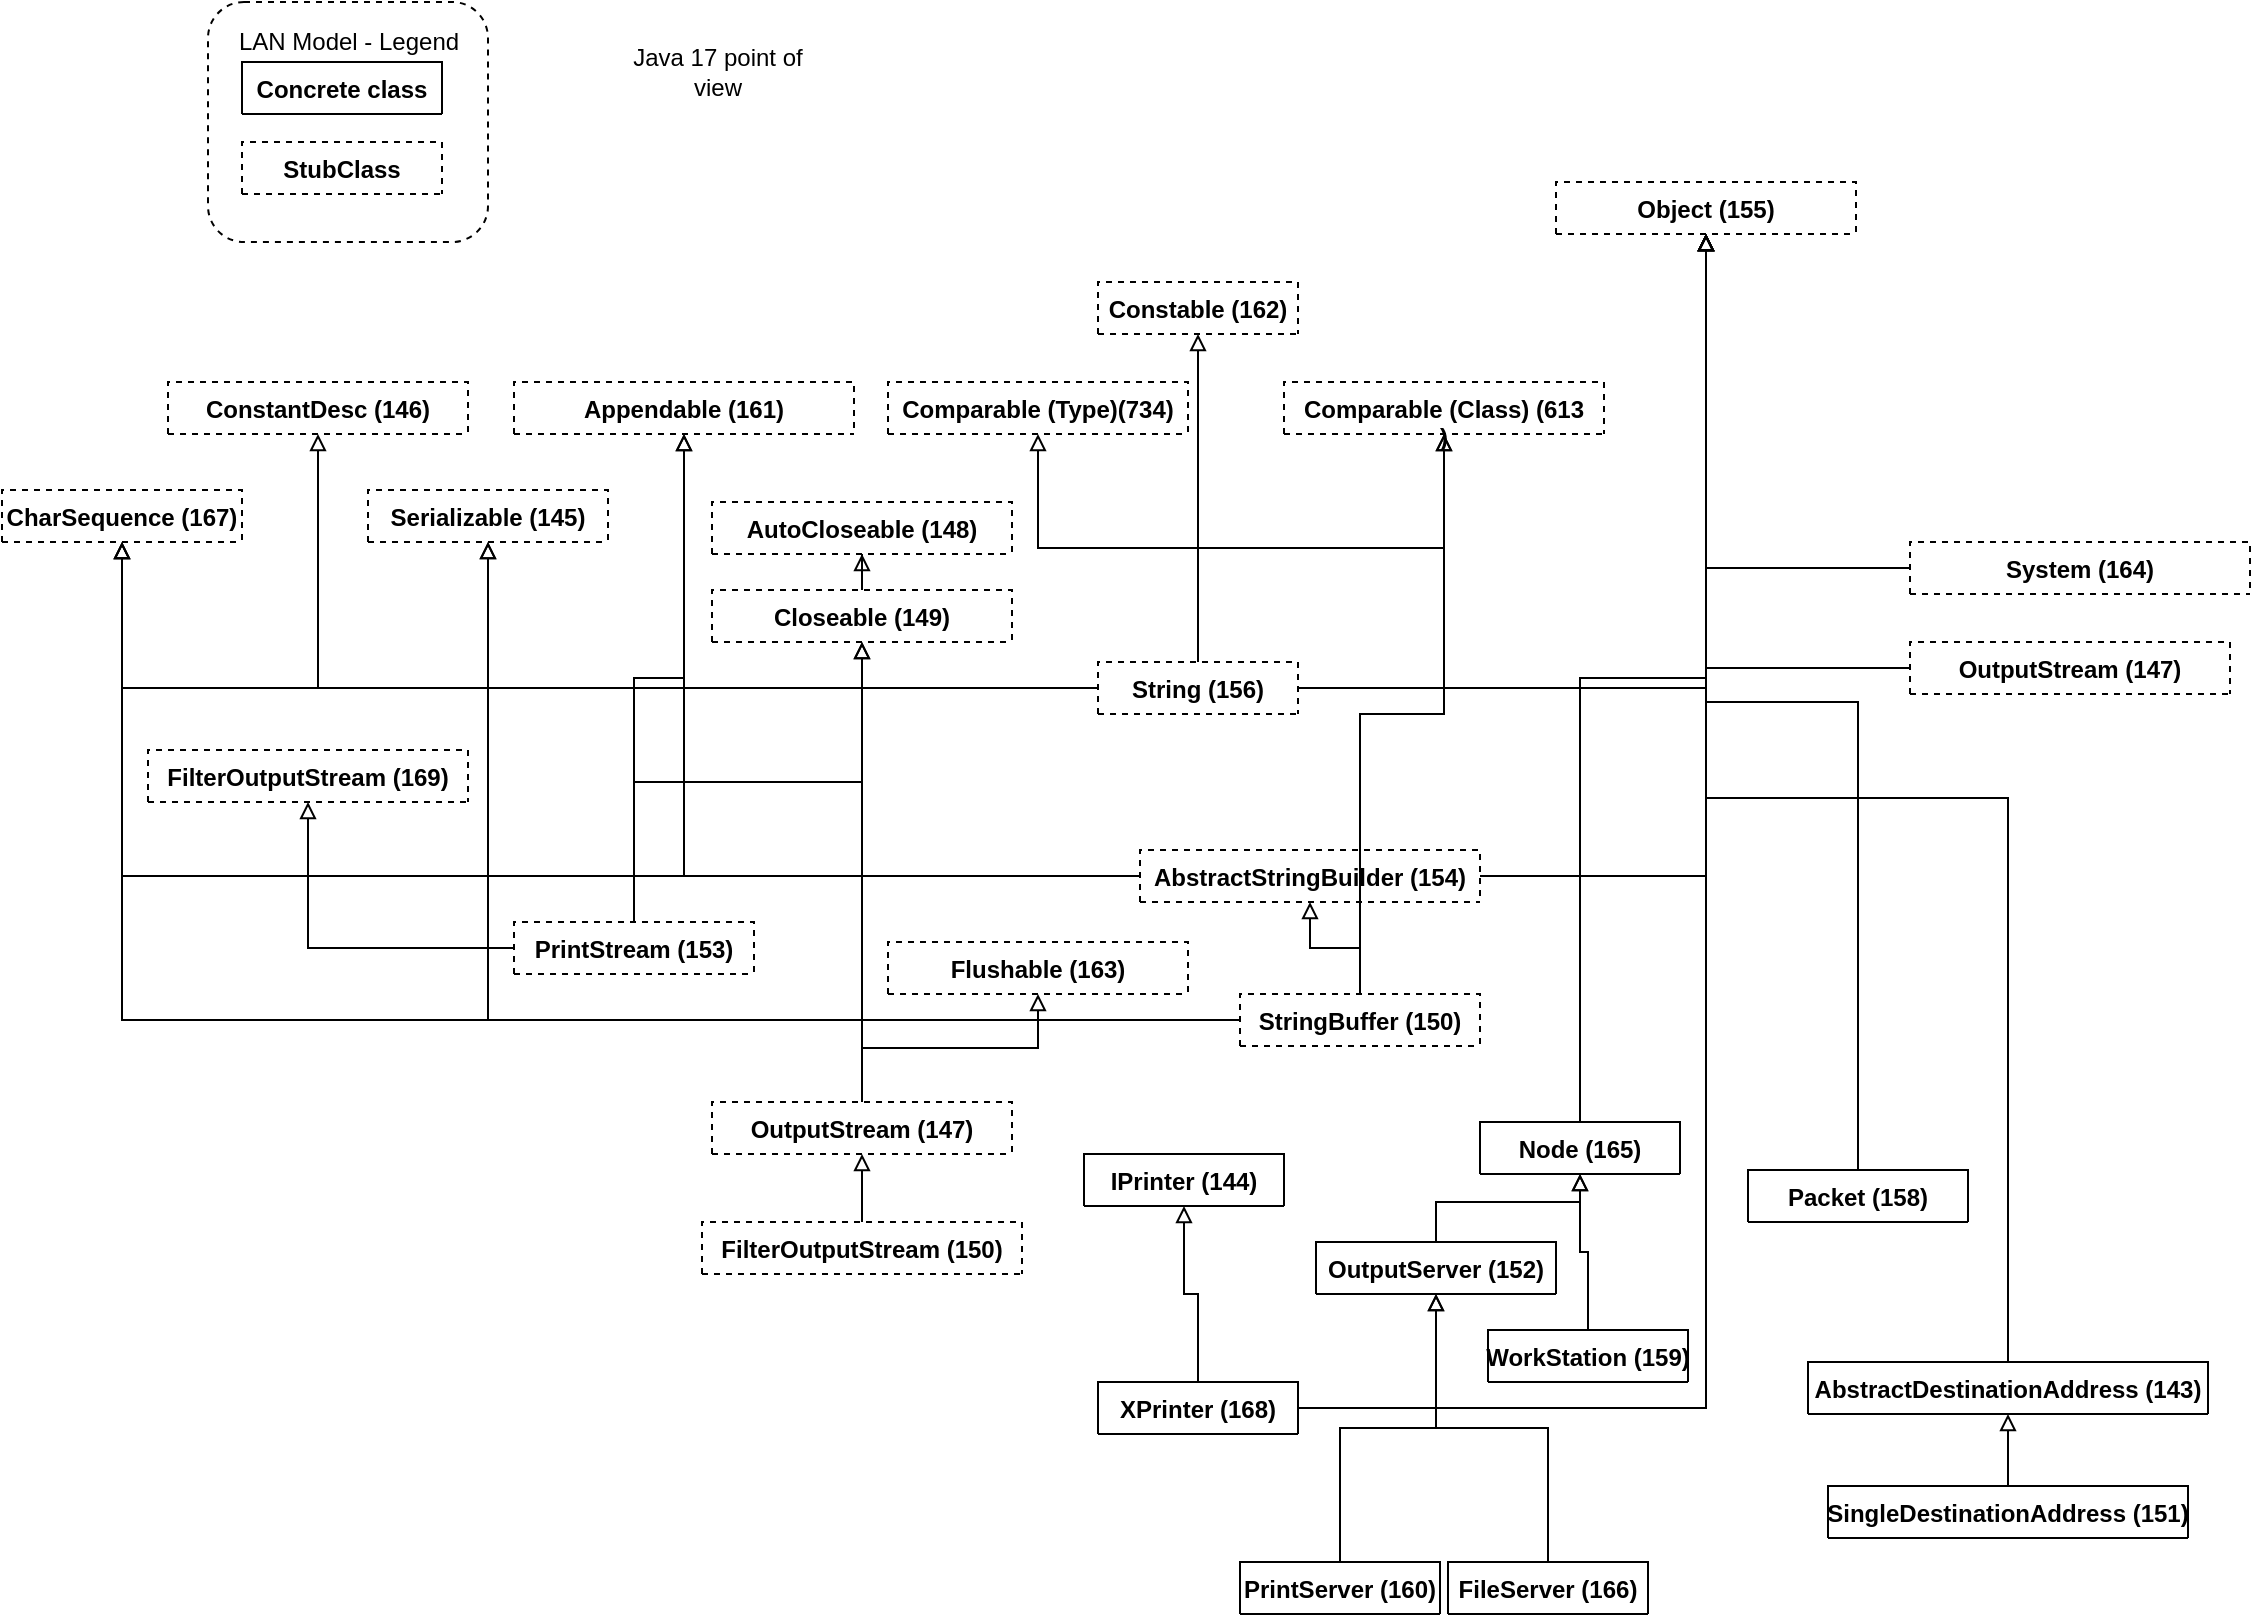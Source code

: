 <mxfile version="15.8.7" type="device"><diagram id="C5RBs43oDa-KdzZeNtuy" name="Page-1"><mxGraphModel dx="2249" dy="2044" grid="1" gridSize="10" guides="1" tooltips="1" connect="1" arrows="1" fold="1" page="1" pageScale="1" pageWidth="827" pageHeight="1169" math="0" shadow="0"><root><mxCell id="WIyWlLk6GJQsqaUBKTNV-0"/><mxCell id="WIyWlLk6GJQsqaUBKTNV-1" parent="WIyWlLk6GJQsqaUBKTNV-0"/><mxCell id="RNwu14ENe98QMMt5RVrL-163" value="" style="rounded=1;whiteSpace=wrap;html=1;dashed=1;gradientColor=none;" vertex="1" parent="WIyWlLk6GJQsqaUBKTNV-1"><mxGeometry x="-310" y="-230" width="140" height="120" as="geometry"/></mxCell><mxCell id="RNwu14ENe98QMMt5RVrL-4" style="edgeStyle=orthogonalEdgeStyle;rounded=0;orthogonalLoop=1;jettySize=auto;html=1;endArrow=block;endFill=0;entryX=0.5;entryY=1;entryDx=0;entryDy=0;" edge="1" parent="WIyWlLk6GJQsqaUBKTNV-1" source="RNwu14ENe98QMMt5RVrL-0" target="RNwu14ENe98QMMt5RVrL-5"><mxGeometry relative="1" as="geometry"><mxPoint x="420" y="440" as="targetPoint"/></mxGeometry></mxCell><mxCell id="RNwu14ENe98QMMt5RVrL-0" value="WorkStation (159)" style="swimlane;fontStyle=1;align=center;verticalAlign=top;childLayout=stackLayout;horizontal=1;startSize=26;horizontalStack=0;resizeParent=1;resizeParentMax=0;resizeLast=0;collapsible=1;marginBottom=0;" vertex="1" collapsed="1" parent="WIyWlLk6GJQsqaUBKTNV-1"><mxGeometry x="330" y="434" width="100" height="26" as="geometry"><mxRectangle x="210" y="430" width="160" height="86" as="alternateBounds"/></mxGeometry></mxCell><mxCell id="RNwu14ENe98QMMt5RVrL-1" value="+ field: type" style="text;strokeColor=none;fillColor=none;align=left;verticalAlign=top;spacingLeft=4;spacingRight=4;overflow=hidden;rotatable=0;points=[[0,0.5],[1,0.5]];portConstraint=eastwest;" vertex="1" parent="RNwu14ENe98QMMt5RVrL-0"><mxGeometry y="26" width="100" height="26" as="geometry"/></mxCell><mxCell id="RNwu14ENe98QMMt5RVrL-2" value="" style="line;strokeWidth=1;fillColor=none;align=left;verticalAlign=middle;spacingTop=-1;spacingLeft=3;spacingRight=3;rotatable=0;labelPosition=right;points=[];portConstraint=eastwest;" vertex="1" parent="RNwu14ENe98QMMt5RVrL-0"><mxGeometry y="52" width="100" height="8" as="geometry"/></mxCell><mxCell id="RNwu14ENe98QMMt5RVrL-3" value="+ method(type): type" style="text;strokeColor=none;fillColor=none;align=left;verticalAlign=top;spacingLeft=4;spacingRight=4;overflow=hidden;rotatable=0;points=[[0,0.5],[1,0.5]];portConstraint=eastwest;" vertex="1" parent="RNwu14ENe98QMMt5RVrL-0"><mxGeometry y="60" width="100" height="26" as="geometry"/></mxCell><mxCell id="RNwu14ENe98QMMt5RVrL-118" style="edgeStyle=orthogonalEdgeStyle;rounded=0;orthogonalLoop=1;jettySize=auto;html=1;endArrow=block;endFill=0;" edge="1" parent="WIyWlLk6GJQsqaUBKTNV-1" source="RNwu14ENe98QMMt5RVrL-5" target="RNwu14ENe98QMMt5RVrL-64"><mxGeometry relative="1" as="geometry"/></mxCell><mxCell id="RNwu14ENe98QMMt5RVrL-5" value="Node (165)" style="swimlane;fontStyle=1;align=center;verticalAlign=top;childLayout=stackLayout;horizontal=1;startSize=26;horizontalStack=0;resizeParent=1;resizeParentMax=0;resizeLast=0;collapsible=1;marginBottom=0;" vertex="1" collapsed="1" parent="WIyWlLk6GJQsqaUBKTNV-1"><mxGeometry x="326" y="330" width="100" height="26" as="geometry"><mxRectangle x="210" y="430" width="160" height="86" as="alternateBounds"/></mxGeometry></mxCell><mxCell id="RNwu14ENe98QMMt5RVrL-6" value="+ field: type" style="text;strokeColor=none;fillColor=none;align=left;verticalAlign=top;spacingLeft=4;spacingRight=4;overflow=hidden;rotatable=0;points=[[0,0.5],[1,0.5]];portConstraint=eastwest;" vertex="1" parent="RNwu14ENe98QMMt5RVrL-5"><mxGeometry y="26" width="100" height="26" as="geometry"/></mxCell><mxCell id="RNwu14ENe98QMMt5RVrL-7" value="" style="line;strokeWidth=1;fillColor=none;align=left;verticalAlign=middle;spacingTop=-1;spacingLeft=3;spacingRight=3;rotatable=0;labelPosition=right;points=[];portConstraint=eastwest;" vertex="1" parent="RNwu14ENe98QMMt5RVrL-5"><mxGeometry y="52" width="100" height="8" as="geometry"/></mxCell><mxCell id="RNwu14ENe98QMMt5RVrL-8" value="+ method(type): type" style="text;strokeColor=none;fillColor=none;align=left;verticalAlign=top;spacingLeft=4;spacingRight=4;overflow=hidden;rotatable=0;points=[[0,0.5],[1,0.5]];portConstraint=eastwest;" vertex="1" parent="RNwu14ENe98QMMt5RVrL-5"><mxGeometry y="60" width="100" height="26" as="geometry"/></mxCell><mxCell id="RNwu14ENe98QMMt5RVrL-17" style="edgeStyle=orthogonalEdgeStyle;rounded=0;orthogonalLoop=1;jettySize=auto;html=1;entryX=0.5;entryY=1;entryDx=0;entryDy=0;endArrow=block;endFill=0;" edge="1" parent="WIyWlLk6GJQsqaUBKTNV-1" source="RNwu14ENe98QMMt5RVrL-9" target="RNwu14ENe98QMMt5RVrL-13"><mxGeometry relative="1" as="geometry"/></mxCell><mxCell id="RNwu14ENe98QMMt5RVrL-9" value="SingleDestinationAddress (151)" style="swimlane;fontStyle=1;align=center;verticalAlign=top;childLayout=stackLayout;horizontal=1;startSize=26;horizontalStack=0;resizeParent=1;resizeParentMax=0;resizeLast=0;collapsible=1;marginBottom=0;" vertex="1" collapsed="1" parent="WIyWlLk6GJQsqaUBKTNV-1"><mxGeometry x="500" y="512" width="180" height="26" as="geometry"><mxRectangle x="210" y="430" width="160" height="86" as="alternateBounds"/></mxGeometry></mxCell><mxCell id="RNwu14ENe98QMMt5RVrL-10" value="+ field: type" style="text;strokeColor=none;fillColor=none;align=left;verticalAlign=top;spacingLeft=4;spacingRight=4;overflow=hidden;rotatable=0;points=[[0,0.5],[1,0.5]];portConstraint=eastwest;" vertex="1" parent="RNwu14ENe98QMMt5RVrL-9"><mxGeometry y="26" width="180" height="26" as="geometry"/></mxCell><mxCell id="RNwu14ENe98QMMt5RVrL-11" value="" style="line;strokeWidth=1;fillColor=none;align=left;verticalAlign=middle;spacingTop=-1;spacingLeft=3;spacingRight=3;rotatable=0;labelPosition=right;points=[];portConstraint=eastwest;" vertex="1" parent="RNwu14ENe98QMMt5RVrL-9"><mxGeometry y="52" width="180" height="8" as="geometry"/></mxCell><mxCell id="RNwu14ENe98QMMt5RVrL-12" value="+ method(type): type" style="text;strokeColor=none;fillColor=none;align=left;verticalAlign=top;spacingLeft=4;spacingRight=4;overflow=hidden;rotatable=0;points=[[0,0.5],[1,0.5]];portConstraint=eastwest;" vertex="1" parent="RNwu14ENe98QMMt5RVrL-9"><mxGeometry y="60" width="180" height="26" as="geometry"/></mxCell><mxCell id="RNwu14ENe98QMMt5RVrL-68" style="edgeStyle=orthogonalEdgeStyle;rounded=0;orthogonalLoop=1;jettySize=auto;html=1;entryX=0.5;entryY=1;entryDx=0;entryDy=0;endArrow=block;endFill=0;" edge="1" parent="WIyWlLk6GJQsqaUBKTNV-1" source="RNwu14ENe98QMMt5RVrL-13" target="RNwu14ENe98QMMt5RVrL-64"><mxGeometry relative="1" as="geometry"/></mxCell><mxCell id="RNwu14ENe98QMMt5RVrL-13" value="AbstractDestinationAddress (143)" style="swimlane;fontStyle=1;align=center;verticalAlign=top;childLayout=stackLayout;horizontal=1;startSize=26;horizontalStack=0;resizeParent=1;resizeParentMax=0;resizeLast=0;collapsible=1;marginBottom=0;" vertex="1" collapsed="1" parent="WIyWlLk6GJQsqaUBKTNV-1"><mxGeometry x="490" y="450" width="200" height="26" as="geometry"><mxRectangle x="210" y="430" width="160" height="86" as="alternateBounds"/></mxGeometry></mxCell><mxCell id="RNwu14ENe98QMMt5RVrL-14" value="+ field: type" style="text;strokeColor=none;fillColor=none;align=left;verticalAlign=top;spacingLeft=4;spacingRight=4;overflow=hidden;rotatable=0;points=[[0,0.5],[1,0.5]];portConstraint=eastwest;" vertex="1" parent="RNwu14ENe98QMMt5RVrL-13"><mxGeometry y="26" width="200" height="26" as="geometry"/></mxCell><mxCell id="RNwu14ENe98QMMt5RVrL-15" value="" style="line;strokeWidth=1;fillColor=none;align=left;verticalAlign=middle;spacingTop=-1;spacingLeft=3;spacingRight=3;rotatable=0;labelPosition=right;points=[];portConstraint=eastwest;" vertex="1" parent="RNwu14ENe98QMMt5RVrL-13"><mxGeometry y="52" width="200" height="8" as="geometry"/></mxCell><mxCell id="RNwu14ENe98QMMt5RVrL-16" value="+ method(type): type" style="text;strokeColor=none;fillColor=none;align=left;verticalAlign=top;spacingLeft=4;spacingRight=4;overflow=hidden;rotatable=0;points=[[0,0.5],[1,0.5]];portConstraint=eastwest;" vertex="1" parent="RNwu14ENe98QMMt5RVrL-13"><mxGeometry y="60" width="200" height="26" as="geometry"/></mxCell><mxCell id="RNwu14ENe98QMMt5RVrL-124" style="edgeStyle=orthogonalEdgeStyle;rounded=0;orthogonalLoop=1;jettySize=auto;html=1;endArrow=block;endFill=0;" edge="1" parent="WIyWlLk6GJQsqaUBKTNV-1" source="RNwu14ENe98QMMt5RVrL-18" target="RNwu14ENe98QMMt5RVrL-64"><mxGeometry relative="1" as="geometry"/></mxCell><mxCell id="RNwu14ENe98QMMt5RVrL-18" value="Packet (158)" style="swimlane;fontStyle=1;align=center;verticalAlign=top;childLayout=stackLayout;horizontal=1;startSize=26;horizontalStack=0;resizeParent=1;resizeParentMax=0;resizeLast=0;collapsible=1;marginBottom=0;" vertex="1" collapsed="1" parent="WIyWlLk6GJQsqaUBKTNV-1"><mxGeometry x="460" y="354" width="110" height="26" as="geometry"><mxRectangle x="210" y="430" width="160" height="86" as="alternateBounds"/></mxGeometry></mxCell><mxCell id="RNwu14ENe98QMMt5RVrL-19" value="+ field: type" style="text;strokeColor=none;fillColor=none;align=left;verticalAlign=top;spacingLeft=4;spacingRight=4;overflow=hidden;rotatable=0;points=[[0,0.5],[1,0.5]];portConstraint=eastwest;" vertex="1" parent="RNwu14ENe98QMMt5RVrL-18"><mxGeometry y="26" width="110" height="26" as="geometry"/></mxCell><mxCell id="RNwu14ENe98QMMt5RVrL-20" value="" style="line;strokeWidth=1;fillColor=none;align=left;verticalAlign=middle;spacingTop=-1;spacingLeft=3;spacingRight=3;rotatable=0;labelPosition=right;points=[];portConstraint=eastwest;" vertex="1" parent="RNwu14ENe98QMMt5RVrL-18"><mxGeometry y="52" width="110" height="8" as="geometry"/></mxCell><mxCell id="RNwu14ENe98QMMt5RVrL-21" value="+ method(type): type" style="text;strokeColor=none;fillColor=none;align=left;verticalAlign=top;spacingLeft=4;spacingRight=4;overflow=hidden;rotatable=0;points=[[0,0.5],[1,0.5]];portConstraint=eastwest;" vertex="1" parent="RNwu14ENe98QMMt5RVrL-18"><mxGeometry y="60" width="110" height="26" as="geometry"/></mxCell><mxCell id="RNwu14ENe98QMMt5RVrL-30" style="edgeStyle=orthogonalEdgeStyle;rounded=0;orthogonalLoop=1;jettySize=auto;html=1;entryX=0.5;entryY=1;entryDx=0;entryDy=0;endArrow=block;endFill=0;" edge="1" parent="WIyWlLk6GJQsqaUBKTNV-1" source="RNwu14ENe98QMMt5RVrL-22" target="RNwu14ENe98QMMt5RVrL-26"><mxGeometry relative="1" as="geometry"/></mxCell><mxCell id="RNwu14ENe98QMMt5RVrL-22" value="PrintServer (160)" style="swimlane;fontStyle=1;align=center;verticalAlign=top;childLayout=stackLayout;horizontal=1;startSize=26;horizontalStack=0;resizeParent=1;resizeParentMax=0;resizeLast=0;collapsible=1;marginBottom=0;" vertex="1" collapsed="1" parent="WIyWlLk6GJQsqaUBKTNV-1"><mxGeometry x="206" y="550" width="100" height="26" as="geometry"><mxRectangle x="210" y="430" width="160" height="86" as="alternateBounds"/></mxGeometry></mxCell><mxCell id="RNwu14ENe98QMMt5RVrL-23" value="+ field: type" style="text;strokeColor=none;fillColor=none;align=left;verticalAlign=top;spacingLeft=4;spacingRight=4;overflow=hidden;rotatable=0;points=[[0,0.5],[1,0.5]];portConstraint=eastwest;" vertex="1" parent="RNwu14ENe98QMMt5RVrL-22"><mxGeometry y="26" width="100" height="26" as="geometry"/></mxCell><mxCell id="RNwu14ENe98QMMt5RVrL-24" value="" style="line;strokeWidth=1;fillColor=none;align=left;verticalAlign=middle;spacingTop=-1;spacingLeft=3;spacingRight=3;rotatable=0;labelPosition=right;points=[];portConstraint=eastwest;" vertex="1" parent="RNwu14ENe98QMMt5RVrL-22"><mxGeometry y="52" width="100" height="8" as="geometry"/></mxCell><mxCell id="RNwu14ENe98QMMt5RVrL-25" value="+ method(type): type" style="text;strokeColor=none;fillColor=none;align=left;verticalAlign=top;spacingLeft=4;spacingRight=4;overflow=hidden;rotatable=0;points=[[0,0.5],[1,0.5]];portConstraint=eastwest;" vertex="1" parent="RNwu14ENe98QMMt5RVrL-22"><mxGeometry y="60" width="100" height="26" as="geometry"/></mxCell><mxCell id="RNwu14ENe98QMMt5RVrL-31" style="edgeStyle=orthogonalEdgeStyle;rounded=0;orthogonalLoop=1;jettySize=auto;html=1;entryX=0.5;entryY=1;entryDx=0;entryDy=0;endArrow=block;endFill=0;" edge="1" parent="WIyWlLk6GJQsqaUBKTNV-1" source="RNwu14ENe98QMMt5RVrL-26" target="RNwu14ENe98QMMt5RVrL-5"><mxGeometry relative="1" as="geometry"/></mxCell><mxCell id="RNwu14ENe98QMMt5RVrL-26" value="OutputServer (152)" style="swimlane;fontStyle=1;align=center;verticalAlign=top;childLayout=stackLayout;horizontal=1;startSize=26;horizontalStack=0;resizeParent=1;resizeParentMax=0;resizeLast=0;collapsible=1;marginBottom=0;" vertex="1" collapsed="1" parent="WIyWlLk6GJQsqaUBKTNV-1"><mxGeometry x="244" y="390" width="120" height="26" as="geometry"><mxRectangle x="210" y="430" width="160" height="86" as="alternateBounds"/></mxGeometry></mxCell><mxCell id="RNwu14ENe98QMMt5RVrL-27" value="+ field: type" style="text;strokeColor=none;fillColor=none;align=left;verticalAlign=top;spacingLeft=4;spacingRight=4;overflow=hidden;rotatable=0;points=[[0,0.5],[1,0.5]];portConstraint=eastwest;" vertex="1" parent="RNwu14ENe98QMMt5RVrL-26"><mxGeometry y="26" width="120" height="26" as="geometry"/></mxCell><mxCell id="RNwu14ENe98QMMt5RVrL-28" value="" style="line;strokeWidth=1;fillColor=none;align=left;verticalAlign=middle;spacingTop=-1;spacingLeft=3;spacingRight=3;rotatable=0;labelPosition=right;points=[];portConstraint=eastwest;" vertex="1" parent="RNwu14ENe98QMMt5RVrL-26"><mxGeometry y="52" width="120" height="8" as="geometry"/></mxCell><mxCell id="RNwu14ENe98QMMt5RVrL-29" value="+ method(type): type" style="text;strokeColor=none;fillColor=none;align=left;verticalAlign=top;spacingLeft=4;spacingRight=4;overflow=hidden;rotatable=0;points=[[0,0.5],[1,0.5]];portConstraint=eastwest;" vertex="1" parent="RNwu14ENe98QMMt5RVrL-26"><mxGeometry y="60" width="120" height="26" as="geometry"/></mxCell><mxCell id="RNwu14ENe98QMMt5RVrL-32" value="IPrinter (144)" style="swimlane;fontStyle=1;align=center;verticalAlign=top;childLayout=stackLayout;horizontal=1;startSize=26;horizontalStack=0;resizeParent=1;resizeParentMax=0;resizeLast=0;collapsible=1;marginBottom=0;" vertex="1" collapsed="1" parent="WIyWlLk6GJQsqaUBKTNV-1"><mxGeometry x="128" y="346" width="100" height="26" as="geometry"><mxRectangle x="210" y="430" width="160" height="86" as="alternateBounds"/></mxGeometry></mxCell><mxCell id="RNwu14ENe98QMMt5RVrL-33" value="+ field: type" style="text;strokeColor=none;fillColor=none;align=left;verticalAlign=top;spacingLeft=4;spacingRight=4;overflow=hidden;rotatable=0;points=[[0,0.5],[1,0.5]];portConstraint=eastwest;" vertex="1" parent="RNwu14ENe98QMMt5RVrL-32"><mxGeometry y="26" width="100" height="26" as="geometry"/></mxCell><mxCell id="RNwu14ENe98QMMt5RVrL-34" value="" style="line;strokeWidth=1;fillColor=none;align=left;verticalAlign=middle;spacingTop=-1;spacingLeft=3;spacingRight=3;rotatable=0;labelPosition=right;points=[];portConstraint=eastwest;" vertex="1" parent="RNwu14ENe98QMMt5RVrL-32"><mxGeometry y="52" width="100" height="8" as="geometry"/></mxCell><mxCell id="RNwu14ENe98QMMt5RVrL-35" value="+ method(type): type" style="text;strokeColor=none;fillColor=none;align=left;verticalAlign=top;spacingLeft=4;spacingRight=4;overflow=hidden;rotatable=0;points=[[0,0.5],[1,0.5]];portConstraint=eastwest;" vertex="1" parent="RNwu14ENe98QMMt5RVrL-32"><mxGeometry y="60" width="100" height="26" as="geometry"/></mxCell><mxCell id="RNwu14ENe98QMMt5RVrL-40" style="edgeStyle=orthogonalEdgeStyle;rounded=0;orthogonalLoop=1;jettySize=auto;html=1;endArrow=block;endFill=0;" edge="1" parent="WIyWlLk6GJQsqaUBKTNV-1" source="RNwu14ENe98QMMt5RVrL-36" target="RNwu14ENe98QMMt5RVrL-32"><mxGeometry relative="1" as="geometry"/></mxCell><mxCell id="RNwu14ENe98QMMt5RVrL-159" style="edgeStyle=orthogonalEdgeStyle;rounded=0;orthogonalLoop=1;jettySize=auto;html=1;endArrow=block;endFill=0;" edge="1" parent="WIyWlLk6GJQsqaUBKTNV-1" source="RNwu14ENe98QMMt5RVrL-36" target="RNwu14ENe98QMMt5RVrL-64"><mxGeometry relative="1" as="geometry"/></mxCell><mxCell id="RNwu14ENe98QMMt5RVrL-36" value="XPrinter (168)" style="swimlane;fontStyle=1;align=center;verticalAlign=top;childLayout=stackLayout;horizontal=1;startSize=26;horizontalStack=0;resizeParent=1;resizeParentMax=0;resizeLast=0;collapsible=1;marginBottom=0;" vertex="1" collapsed="1" parent="WIyWlLk6GJQsqaUBKTNV-1"><mxGeometry x="135" y="460" width="100" height="26" as="geometry"><mxRectangle x="210" y="430" width="160" height="86" as="alternateBounds"/></mxGeometry></mxCell><mxCell id="RNwu14ENe98QMMt5RVrL-37" value="+ field: type" style="text;strokeColor=none;fillColor=none;align=left;verticalAlign=top;spacingLeft=4;spacingRight=4;overflow=hidden;rotatable=0;points=[[0,0.5],[1,0.5]];portConstraint=eastwest;" vertex="1" parent="RNwu14ENe98QMMt5RVrL-36"><mxGeometry y="26" width="100" height="26" as="geometry"/></mxCell><mxCell id="RNwu14ENe98QMMt5RVrL-38" value="" style="line;strokeWidth=1;fillColor=none;align=left;verticalAlign=middle;spacingTop=-1;spacingLeft=3;spacingRight=3;rotatable=0;labelPosition=right;points=[];portConstraint=eastwest;" vertex="1" parent="RNwu14ENe98QMMt5RVrL-36"><mxGeometry y="52" width="100" height="8" as="geometry"/></mxCell><mxCell id="RNwu14ENe98QMMt5RVrL-39" value="+ method(type): type" style="text;strokeColor=none;fillColor=none;align=left;verticalAlign=top;spacingLeft=4;spacingRight=4;overflow=hidden;rotatable=0;points=[[0,0.5],[1,0.5]];portConstraint=eastwest;" vertex="1" parent="RNwu14ENe98QMMt5RVrL-36"><mxGeometry y="60" width="100" height="26" as="geometry"/></mxCell><mxCell id="RNwu14ENe98QMMt5RVrL-45" style="edgeStyle=orthogonalEdgeStyle;rounded=0;orthogonalLoop=1;jettySize=auto;html=1;entryX=0.5;entryY=1;entryDx=0;entryDy=0;endArrow=block;endFill=0;" edge="1" parent="WIyWlLk6GJQsqaUBKTNV-1" source="RNwu14ENe98QMMt5RVrL-41" target="RNwu14ENe98QMMt5RVrL-26"><mxGeometry relative="1" as="geometry"/></mxCell><mxCell id="RNwu14ENe98QMMt5RVrL-41" value="FileServer (166)" style="swimlane;fontStyle=1;align=center;verticalAlign=top;childLayout=stackLayout;horizontal=1;startSize=26;horizontalStack=0;resizeParent=1;resizeParentMax=0;resizeLast=0;collapsible=1;marginBottom=0;" vertex="1" collapsed="1" parent="WIyWlLk6GJQsqaUBKTNV-1"><mxGeometry x="310" y="550" width="100" height="26" as="geometry"><mxRectangle x="210" y="430" width="160" height="86" as="alternateBounds"/></mxGeometry></mxCell><mxCell id="RNwu14ENe98QMMt5RVrL-42" value="+ field: type" style="text;strokeColor=none;fillColor=none;align=left;verticalAlign=top;spacingLeft=4;spacingRight=4;overflow=hidden;rotatable=0;points=[[0,0.5],[1,0.5]];portConstraint=eastwest;" vertex="1" parent="RNwu14ENe98QMMt5RVrL-41"><mxGeometry y="26" width="100" height="26" as="geometry"/></mxCell><mxCell id="RNwu14ENe98QMMt5RVrL-43" value="" style="line;strokeWidth=1;fillColor=none;align=left;verticalAlign=middle;spacingTop=-1;spacingLeft=3;spacingRight=3;rotatable=0;labelPosition=right;points=[];portConstraint=eastwest;" vertex="1" parent="RNwu14ENe98QMMt5RVrL-41"><mxGeometry y="52" width="100" height="8" as="geometry"/></mxCell><mxCell id="RNwu14ENe98QMMt5RVrL-44" value="+ method(type): type" style="text;strokeColor=none;fillColor=none;align=left;verticalAlign=top;spacingLeft=4;spacingRight=4;overflow=hidden;rotatable=0;points=[[0,0.5],[1,0.5]];portConstraint=eastwest;" vertex="1" parent="RNwu14ENe98QMMt5RVrL-41"><mxGeometry y="60" width="100" height="26" as="geometry"/></mxCell><mxCell id="RNwu14ENe98QMMt5RVrL-46" value="LAN Model - Legend" style="text;html=1;align=center;verticalAlign=middle;resizable=0;points=[];autosize=1;strokeColor=none;fillColor=none;" vertex="1" parent="WIyWlLk6GJQsqaUBKTNV-1"><mxGeometry x="-305" y="-220" width="130" height="20" as="geometry"/></mxCell><mxCell id="RNwu14ENe98QMMt5RVrL-47" value="Concrete class" style="swimlane;fontStyle=1;align=center;verticalAlign=top;childLayout=stackLayout;horizontal=1;startSize=26;horizontalStack=0;resizeParent=1;resizeParentMax=0;resizeLast=0;collapsible=1;marginBottom=0;" vertex="1" collapsed="1" parent="WIyWlLk6GJQsqaUBKTNV-1"><mxGeometry x="-293" y="-200" width="100" height="26" as="geometry"><mxRectangle x="210" y="430" width="160" height="86" as="alternateBounds"/></mxGeometry></mxCell><mxCell id="RNwu14ENe98QMMt5RVrL-48" value="+ field: type" style="text;strokeColor=none;fillColor=none;align=left;verticalAlign=top;spacingLeft=4;spacingRight=4;overflow=hidden;rotatable=0;points=[[0,0.5],[1,0.5]];portConstraint=eastwest;" vertex="1" parent="RNwu14ENe98QMMt5RVrL-47"><mxGeometry y="26" width="100" height="26" as="geometry"/></mxCell><mxCell id="RNwu14ENe98QMMt5RVrL-49" value="" style="line;strokeWidth=1;fillColor=none;align=left;verticalAlign=middle;spacingTop=-1;spacingLeft=3;spacingRight=3;rotatable=0;labelPosition=right;points=[];portConstraint=eastwest;" vertex="1" parent="RNwu14ENe98QMMt5RVrL-47"><mxGeometry y="52" width="100" height="8" as="geometry"/></mxCell><mxCell id="RNwu14ENe98QMMt5RVrL-50" value="+ method(type): type" style="text;strokeColor=none;fillColor=none;align=left;verticalAlign=top;spacingLeft=4;spacingRight=4;overflow=hidden;rotatable=0;points=[[0,0.5],[1,0.5]];portConstraint=eastwest;" vertex="1" parent="RNwu14ENe98QMMt5RVrL-47"><mxGeometry y="60" width="100" height="26" as="geometry"/></mxCell><mxCell id="RNwu14ENe98QMMt5RVrL-51" value="StubClass" style="swimlane;fontStyle=1;align=center;verticalAlign=top;childLayout=stackLayout;horizontal=1;startSize=26;horizontalStack=0;resizeParent=1;resizeParentMax=0;resizeLast=0;collapsible=1;marginBottom=0;dashed=1;" vertex="1" collapsed="1" parent="WIyWlLk6GJQsqaUBKTNV-1"><mxGeometry x="-293" y="-160" width="100" height="26" as="geometry"><mxRectangle x="210" y="430" width="160" height="86" as="alternateBounds"/></mxGeometry></mxCell><mxCell id="RNwu14ENe98QMMt5RVrL-52" value="+ field: type" style="text;strokeColor=none;fillColor=none;align=left;verticalAlign=top;spacingLeft=4;spacingRight=4;overflow=hidden;rotatable=0;points=[[0,0.5],[1,0.5]];portConstraint=eastwest;" vertex="1" parent="RNwu14ENe98QMMt5RVrL-51"><mxGeometry y="26" width="100" height="26" as="geometry"/></mxCell><mxCell id="RNwu14ENe98QMMt5RVrL-53" value="" style="line;strokeWidth=1;fillColor=none;align=left;verticalAlign=middle;spacingTop=-1;spacingLeft=3;spacingRight=3;rotatable=0;labelPosition=right;points=[];portConstraint=eastwest;" vertex="1" parent="RNwu14ENe98QMMt5RVrL-51"><mxGeometry y="52" width="100" height="8" as="geometry"/></mxCell><mxCell id="RNwu14ENe98QMMt5RVrL-54" value="+ method(type): type" style="text;strokeColor=none;fillColor=none;align=left;verticalAlign=top;spacingLeft=4;spacingRight=4;overflow=hidden;rotatable=0;points=[[0,0.5],[1,0.5]];portConstraint=eastwest;" vertex="1" parent="RNwu14ENe98QMMt5RVrL-51"><mxGeometry y="60" width="100" height="26" as="geometry"/></mxCell><mxCell id="RNwu14ENe98QMMt5RVrL-63" style="edgeStyle=orthogonalEdgeStyle;rounded=0;orthogonalLoop=1;jettySize=auto;html=1;endArrow=block;endFill=0;" edge="1" parent="WIyWlLk6GJQsqaUBKTNV-1" source="RNwu14ENe98QMMt5RVrL-55" target="RNwu14ENe98QMMt5RVrL-59"><mxGeometry relative="1" as="geometry"><mxPoint x="310" y="220" as="targetPoint"/></mxGeometry></mxCell><mxCell id="RNwu14ENe98QMMt5RVrL-112" style="edgeStyle=orthogonalEdgeStyle;rounded=0;orthogonalLoop=1;jettySize=auto;html=1;entryX=0.5;entryY=1;entryDx=0;entryDy=0;endArrow=block;endFill=0;" edge="1" parent="WIyWlLk6GJQsqaUBKTNV-1" source="RNwu14ENe98QMMt5RVrL-55" target="RNwu14ENe98QMMt5RVrL-108"><mxGeometry relative="1" as="geometry"/></mxCell><mxCell id="RNwu14ENe98QMMt5RVrL-55" value="OutputStream (147)" style="swimlane;fontStyle=1;align=center;verticalAlign=top;childLayout=stackLayout;horizontal=1;startSize=26;horizontalStack=0;resizeParent=1;resizeParentMax=0;resizeLast=0;collapsible=1;marginBottom=0;dashed=1;swimlaneLine=1;" vertex="1" collapsed="1" parent="WIyWlLk6GJQsqaUBKTNV-1"><mxGeometry x="-58" y="320" width="150" height="26" as="geometry"><mxRectangle x="210" y="430" width="160" height="86" as="alternateBounds"/></mxGeometry></mxCell><mxCell id="RNwu14ENe98QMMt5RVrL-56" value="+ field: type" style="text;strokeColor=none;fillColor=none;align=left;verticalAlign=top;spacingLeft=4;spacingRight=4;overflow=hidden;rotatable=0;points=[[0,0.5],[1,0.5]];portConstraint=eastwest;" vertex="1" parent="RNwu14ENe98QMMt5RVrL-55"><mxGeometry y="26" width="150" height="26" as="geometry"/></mxCell><mxCell id="RNwu14ENe98QMMt5RVrL-57" value="" style="line;strokeWidth=1;fillColor=none;align=left;verticalAlign=middle;spacingTop=-1;spacingLeft=3;spacingRight=3;rotatable=0;labelPosition=right;points=[];portConstraint=eastwest;" vertex="1" parent="RNwu14ENe98QMMt5RVrL-55"><mxGeometry y="52" width="150" height="8" as="geometry"/></mxCell><mxCell id="RNwu14ENe98QMMt5RVrL-58" value="+ method(type): type" style="text;strokeColor=none;fillColor=none;align=left;verticalAlign=top;spacingLeft=4;spacingRight=4;overflow=hidden;rotatable=0;points=[[0,0.5],[1,0.5]];portConstraint=eastwest;" vertex="1" parent="RNwu14ENe98QMMt5RVrL-55"><mxGeometry y="60" width="150" height="26" as="geometry"/></mxCell><mxCell id="RNwu14ENe98QMMt5RVrL-59" value="Flushable (163)" style="swimlane;fontStyle=1;align=center;verticalAlign=top;childLayout=stackLayout;horizontal=1;startSize=26;horizontalStack=0;resizeParent=1;resizeParentMax=0;resizeLast=0;collapsible=1;marginBottom=0;dashed=1;swimlaneLine=1;" vertex="1" collapsed="1" parent="WIyWlLk6GJQsqaUBKTNV-1"><mxGeometry x="30" y="240" width="150" height="26" as="geometry"><mxRectangle x="210" y="430" width="160" height="86" as="alternateBounds"/></mxGeometry></mxCell><mxCell id="RNwu14ENe98QMMt5RVrL-60" value="+ field: type" style="text;strokeColor=none;fillColor=none;align=left;verticalAlign=top;spacingLeft=4;spacingRight=4;overflow=hidden;rotatable=0;points=[[0,0.5],[1,0.5]];portConstraint=eastwest;" vertex="1" parent="RNwu14ENe98QMMt5RVrL-59"><mxGeometry y="26" width="150" height="26" as="geometry"/></mxCell><mxCell id="RNwu14ENe98QMMt5RVrL-61" value="" style="line;strokeWidth=1;fillColor=none;align=left;verticalAlign=middle;spacingTop=-1;spacingLeft=3;spacingRight=3;rotatable=0;labelPosition=right;points=[];portConstraint=eastwest;" vertex="1" parent="RNwu14ENe98QMMt5RVrL-59"><mxGeometry y="52" width="150" height="8" as="geometry"/></mxCell><mxCell id="RNwu14ENe98QMMt5RVrL-62" value="+ method(type): type" style="text;strokeColor=none;fillColor=none;align=left;verticalAlign=top;spacingLeft=4;spacingRight=4;overflow=hidden;rotatable=0;points=[[0,0.5],[1,0.5]];portConstraint=eastwest;" vertex="1" parent="RNwu14ENe98QMMt5RVrL-59"><mxGeometry y="60" width="150" height="26" as="geometry"/></mxCell><mxCell id="RNwu14ENe98QMMt5RVrL-64" value="Object (155)" style="swimlane;fontStyle=1;align=center;verticalAlign=top;childLayout=stackLayout;horizontal=1;startSize=26;horizontalStack=0;resizeParent=1;resizeParentMax=0;resizeLast=0;collapsible=1;marginBottom=0;dashed=1;swimlaneLine=1;" vertex="1" collapsed="1" parent="WIyWlLk6GJQsqaUBKTNV-1"><mxGeometry x="364" y="-140" width="150" height="26" as="geometry"><mxRectangle x="210" y="430" width="160" height="86" as="alternateBounds"/></mxGeometry></mxCell><mxCell id="RNwu14ENe98QMMt5RVrL-65" value="+ field: type" style="text;strokeColor=none;fillColor=none;align=left;verticalAlign=top;spacingLeft=4;spacingRight=4;overflow=hidden;rotatable=0;points=[[0,0.5],[1,0.5]];portConstraint=eastwest;" vertex="1" parent="RNwu14ENe98QMMt5RVrL-64"><mxGeometry y="26" width="150" height="26" as="geometry"/></mxCell><mxCell id="RNwu14ENe98QMMt5RVrL-66" value="" style="line;strokeWidth=1;fillColor=none;align=left;verticalAlign=middle;spacingTop=-1;spacingLeft=3;spacingRight=3;rotatable=0;labelPosition=right;points=[];portConstraint=eastwest;" vertex="1" parent="RNwu14ENe98QMMt5RVrL-64"><mxGeometry y="52" width="150" height="8" as="geometry"/></mxCell><mxCell id="RNwu14ENe98QMMt5RVrL-67" value="+ method(type): type" style="text;strokeColor=none;fillColor=none;align=left;verticalAlign=top;spacingLeft=4;spacingRight=4;overflow=hidden;rotatable=0;points=[[0,0.5],[1,0.5]];portConstraint=eastwest;" vertex="1" parent="RNwu14ENe98QMMt5RVrL-64"><mxGeometry y="60" width="150" height="26" as="geometry"/></mxCell><mxCell id="RNwu14ENe98QMMt5RVrL-73" style="edgeStyle=orthogonalEdgeStyle;rounded=0;orthogonalLoop=1;jettySize=auto;html=1;entryX=0.5;entryY=1;entryDx=0;entryDy=0;endArrow=block;endFill=0;" edge="1" parent="WIyWlLk6GJQsqaUBKTNV-1" source="RNwu14ENe98QMMt5RVrL-69" target="RNwu14ENe98QMMt5RVrL-64"><mxGeometry relative="1" as="geometry"/></mxCell><mxCell id="RNwu14ENe98QMMt5RVrL-117" style="edgeStyle=orthogonalEdgeStyle;rounded=0;orthogonalLoop=1;jettySize=auto;html=1;entryX=0.5;entryY=1;entryDx=0;entryDy=0;endArrow=block;endFill=0;" edge="1" parent="WIyWlLk6GJQsqaUBKTNV-1" source="RNwu14ENe98QMMt5RVrL-69" target="RNwu14ENe98QMMt5RVrL-113"><mxGeometry relative="1" as="geometry"/></mxCell><mxCell id="RNwu14ENe98QMMt5RVrL-129" style="edgeStyle=orthogonalEdgeStyle;rounded=0;orthogonalLoop=1;jettySize=auto;html=1;endArrow=block;endFill=0;" edge="1" parent="WIyWlLk6GJQsqaUBKTNV-1" source="RNwu14ENe98QMMt5RVrL-69" target="RNwu14ENe98QMMt5RVrL-125"><mxGeometry relative="1" as="geometry"/></mxCell><mxCell id="RNwu14ENe98QMMt5RVrL-136" style="edgeStyle=orthogonalEdgeStyle;rounded=0;orthogonalLoop=1;jettySize=auto;html=1;endArrow=block;endFill=0;" edge="1" parent="WIyWlLk6GJQsqaUBKTNV-1" source="RNwu14ENe98QMMt5RVrL-69" target="RNwu14ENe98QMMt5RVrL-132"><mxGeometry relative="1" as="geometry"/></mxCell><mxCell id="RNwu14ENe98QMMt5RVrL-157" style="edgeStyle=orthogonalEdgeStyle;rounded=0;orthogonalLoop=1;jettySize=auto;html=1;endArrow=block;endFill=0;" edge="1" parent="WIyWlLk6GJQsqaUBKTNV-1" source="RNwu14ENe98QMMt5RVrL-69" target="RNwu14ENe98QMMt5RVrL-153"><mxGeometry relative="1" as="geometry"/></mxCell><mxCell id="RNwu14ENe98QMMt5RVrL-160" style="edgeStyle=orthogonalEdgeStyle;rounded=0;orthogonalLoop=1;jettySize=auto;html=1;endArrow=block;endFill=0;" edge="1" parent="WIyWlLk6GJQsqaUBKTNV-1" source="RNwu14ENe98QMMt5RVrL-69" target="RNwu14ENe98QMMt5RVrL-142"><mxGeometry relative="1" as="geometry"/></mxCell><mxCell id="RNwu14ENe98QMMt5RVrL-161" style="edgeStyle=orthogonalEdgeStyle;rounded=0;orthogonalLoop=1;jettySize=auto;html=1;endArrow=block;endFill=0;" edge="1" parent="WIyWlLk6GJQsqaUBKTNV-1" source="RNwu14ENe98QMMt5RVrL-69" target="RNwu14ENe98QMMt5RVrL-93"><mxGeometry relative="1" as="geometry"/></mxCell><mxCell id="RNwu14ENe98QMMt5RVrL-69" value="String (156)" style="swimlane;fontStyle=1;align=center;verticalAlign=top;childLayout=stackLayout;horizontal=1;startSize=26;horizontalStack=0;resizeParent=1;resizeParentMax=0;resizeLast=0;collapsible=1;marginBottom=0;dashed=1;" vertex="1" collapsed="1" parent="WIyWlLk6GJQsqaUBKTNV-1"><mxGeometry x="135" y="100" width="100" height="26" as="geometry"><mxRectangle x="210" y="430" width="160" height="86" as="alternateBounds"/></mxGeometry></mxCell><mxCell id="RNwu14ENe98QMMt5RVrL-70" value="+ field: type" style="text;strokeColor=none;fillColor=none;align=left;verticalAlign=top;spacingLeft=4;spacingRight=4;overflow=hidden;rotatable=0;points=[[0,0.5],[1,0.5]];portConstraint=eastwest;" vertex="1" parent="RNwu14ENe98QMMt5RVrL-69"><mxGeometry y="26" width="100" height="26" as="geometry"/></mxCell><mxCell id="RNwu14ENe98QMMt5RVrL-71" value="" style="line;strokeWidth=1;fillColor=none;align=left;verticalAlign=middle;spacingTop=-1;spacingLeft=3;spacingRight=3;rotatable=0;labelPosition=right;points=[];portConstraint=eastwest;" vertex="1" parent="RNwu14ENe98QMMt5RVrL-69"><mxGeometry y="52" width="100" height="8" as="geometry"/></mxCell><mxCell id="RNwu14ENe98QMMt5RVrL-72" value="+ method(type): type" style="text;strokeColor=none;fillColor=none;align=left;verticalAlign=top;spacingLeft=4;spacingRight=4;overflow=hidden;rotatable=0;points=[[0,0.5],[1,0.5]];portConstraint=eastwest;" vertex="1" parent="RNwu14ENe98QMMt5RVrL-69"><mxGeometry y="60" width="100" height="26" as="geometry"/></mxCell><mxCell id="RNwu14ENe98QMMt5RVrL-92" style="edgeStyle=orthogonalEdgeStyle;rounded=0;orthogonalLoop=1;jettySize=auto;html=1;entryX=0.5;entryY=1;entryDx=0;entryDy=0;endArrow=block;endFill=0;" edge="1" parent="WIyWlLk6GJQsqaUBKTNV-1" source="RNwu14ENe98QMMt5RVrL-74" target="RNwu14ENe98QMMt5RVrL-88"><mxGeometry relative="1" as="geometry"/></mxCell><mxCell id="RNwu14ENe98QMMt5RVrL-98" style="edgeStyle=orthogonalEdgeStyle;rounded=0;orthogonalLoop=1;jettySize=auto;html=1;entryX=0.5;entryY=1;entryDx=0;entryDy=0;endArrow=block;endFill=0;" edge="1" parent="WIyWlLk6GJQsqaUBKTNV-1" source="RNwu14ENe98QMMt5RVrL-74" target="RNwu14ENe98QMMt5RVrL-64"><mxGeometry relative="1" as="geometry"/></mxCell><mxCell id="RNwu14ENe98QMMt5RVrL-158" style="edgeStyle=orthogonalEdgeStyle;rounded=0;orthogonalLoop=1;jettySize=auto;html=1;endArrow=block;endFill=0;" edge="1" parent="WIyWlLk6GJQsqaUBKTNV-1" source="RNwu14ENe98QMMt5RVrL-74" target="RNwu14ENe98QMMt5RVrL-142"><mxGeometry relative="1" as="geometry"/></mxCell><mxCell id="RNwu14ENe98QMMt5RVrL-74" value="AbstractStringBuilder (154)" style="swimlane;fontStyle=1;align=center;verticalAlign=top;childLayout=stackLayout;horizontal=1;startSize=26;horizontalStack=0;resizeParent=1;resizeParentMax=0;resizeLast=0;collapsible=1;marginBottom=0;dashed=1;" vertex="1" collapsed="1" parent="WIyWlLk6GJQsqaUBKTNV-1"><mxGeometry x="156" y="194" width="170" height="26" as="geometry"><mxRectangle x="210" y="430" width="160" height="86" as="alternateBounds"/></mxGeometry></mxCell><mxCell id="RNwu14ENe98QMMt5RVrL-75" value="+ field: type" style="text;strokeColor=none;fillColor=none;align=left;verticalAlign=top;spacingLeft=4;spacingRight=4;overflow=hidden;rotatable=0;points=[[0,0.5],[1,0.5]];portConstraint=eastwest;" vertex="1" parent="RNwu14ENe98QMMt5RVrL-74"><mxGeometry y="26" width="170" height="26" as="geometry"/></mxCell><mxCell id="RNwu14ENe98QMMt5RVrL-76" value="" style="line;strokeWidth=1;fillColor=none;align=left;verticalAlign=middle;spacingTop=-1;spacingLeft=3;spacingRight=3;rotatable=0;labelPosition=right;points=[];portConstraint=eastwest;" vertex="1" parent="RNwu14ENe98QMMt5RVrL-74"><mxGeometry y="52" width="170" height="8" as="geometry"/></mxCell><mxCell id="RNwu14ENe98QMMt5RVrL-77" value="+ method(type): type" style="text;strokeColor=none;fillColor=none;align=left;verticalAlign=top;spacingLeft=4;spacingRight=4;overflow=hidden;rotatable=0;points=[[0,0.5],[1,0.5]];portConstraint=eastwest;" vertex="1" parent="RNwu14ENe98QMMt5RVrL-74"><mxGeometry y="60" width="170" height="26" as="geometry"/></mxCell><mxCell id="RNwu14ENe98QMMt5RVrL-82" style="edgeStyle=orthogonalEdgeStyle;rounded=0;orthogonalLoop=1;jettySize=auto;html=1;entryX=0.5;entryY=1;entryDx=0;entryDy=0;endArrow=block;endFill=0;" edge="1" parent="WIyWlLk6GJQsqaUBKTNV-1" source="RNwu14ENe98QMMt5RVrL-78" target="RNwu14ENe98QMMt5RVrL-74"><mxGeometry relative="1" as="geometry"/></mxCell><mxCell id="RNwu14ENe98QMMt5RVrL-97" style="edgeStyle=orthogonalEdgeStyle;rounded=0;orthogonalLoop=1;jettySize=auto;html=1;entryX=0.5;entryY=1;entryDx=0;entryDy=0;endArrow=block;endFill=0;" edge="1" parent="WIyWlLk6GJQsqaUBKTNV-1" source="RNwu14ENe98QMMt5RVrL-78" target="RNwu14ENe98QMMt5RVrL-93"><mxGeometry relative="1" as="geometry"/></mxCell><mxCell id="RNwu14ENe98QMMt5RVrL-130" style="edgeStyle=orthogonalEdgeStyle;rounded=0;orthogonalLoop=1;jettySize=auto;html=1;endArrow=block;endFill=0;" edge="1" parent="WIyWlLk6GJQsqaUBKTNV-1" source="RNwu14ENe98QMMt5RVrL-78" target="RNwu14ENe98QMMt5RVrL-125"><mxGeometry relative="1" as="geometry"/></mxCell><mxCell id="RNwu14ENe98QMMt5RVrL-146" style="edgeStyle=orthogonalEdgeStyle;rounded=0;orthogonalLoop=1;jettySize=auto;html=1;endArrow=block;endFill=0;" edge="1" parent="WIyWlLk6GJQsqaUBKTNV-1" source="RNwu14ENe98QMMt5RVrL-78" target="RNwu14ENe98QMMt5RVrL-142"><mxGeometry relative="1" as="geometry"/></mxCell><mxCell id="RNwu14ENe98QMMt5RVrL-78" value="StringBuffer (150)" style="swimlane;fontStyle=1;align=center;verticalAlign=top;childLayout=stackLayout;horizontal=1;startSize=26;horizontalStack=0;resizeParent=1;resizeParentMax=0;resizeLast=0;collapsible=1;marginBottom=0;dashed=1;" vertex="1" collapsed="1" parent="WIyWlLk6GJQsqaUBKTNV-1"><mxGeometry x="206" y="266" width="120" height="26" as="geometry"><mxRectangle x="210" y="430" width="160" height="86" as="alternateBounds"/></mxGeometry></mxCell><mxCell id="RNwu14ENe98QMMt5RVrL-79" value="+ field: type" style="text;strokeColor=none;fillColor=none;align=left;verticalAlign=top;spacingLeft=4;spacingRight=4;overflow=hidden;rotatable=0;points=[[0,0.5],[1,0.5]];portConstraint=eastwest;" vertex="1" parent="RNwu14ENe98QMMt5RVrL-78"><mxGeometry y="26" width="120" height="26" as="geometry"/></mxCell><mxCell id="RNwu14ENe98QMMt5RVrL-80" value="" style="line;strokeWidth=1;fillColor=none;align=left;verticalAlign=middle;spacingTop=-1;spacingLeft=3;spacingRight=3;rotatable=0;labelPosition=right;points=[];portConstraint=eastwest;" vertex="1" parent="RNwu14ENe98QMMt5RVrL-78"><mxGeometry y="52" width="120" height="8" as="geometry"/></mxCell><mxCell id="RNwu14ENe98QMMt5RVrL-81" value="+ method(type): type" style="text;strokeColor=none;fillColor=none;align=left;verticalAlign=top;spacingLeft=4;spacingRight=4;overflow=hidden;rotatable=0;points=[[0,0.5],[1,0.5]];portConstraint=eastwest;" vertex="1" parent="RNwu14ENe98QMMt5RVrL-78"><mxGeometry y="60" width="120" height="26" as="geometry"/></mxCell><mxCell id="RNwu14ENe98QMMt5RVrL-87" style="edgeStyle=orthogonalEdgeStyle;rounded=0;orthogonalLoop=1;jettySize=auto;html=1;entryX=0.5;entryY=1;entryDx=0;entryDy=0;endArrow=block;endFill=0;" edge="1" parent="WIyWlLk6GJQsqaUBKTNV-1" source="RNwu14ENe98QMMt5RVrL-83" target="RNwu14ENe98QMMt5RVrL-55"><mxGeometry relative="1" as="geometry"/></mxCell><mxCell id="RNwu14ENe98QMMt5RVrL-83" value="FilterOutputStream (150)" style="swimlane;fontStyle=1;align=center;verticalAlign=top;childLayout=stackLayout;horizontal=1;startSize=26;horizontalStack=0;resizeParent=1;resizeParentMax=0;resizeLast=0;collapsible=1;marginBottom=0;dashed=1;" vertex="1" collapsed="1" parent="WIyWlLk6GJQsqaUBKTNV-1"><mxGeometry x="-63" y="380" width="160" height="26" as="geometry"><mxRectangle x="210" y="430" width="160" height="86" as="alternateBounds"/></mxGeometry></mxCell><mxCell id="RNwu14ENe98QMMt5RVrL-84" value="+ field: type" style="text;strokeColor=none;fillColor=none;align=left;verticalAlign=top;spacingLeft=4;spacingRight=4;overflow=hidden;rotatable=0;points=[[0,0.5],[1,0.5]];portConstraint=eastwest;" vertex="1" parent="RNwu14ENe98QMMt5RVrL-83"><mxGeometry y="26" width="160" height="26" as="geometry"/></mxCell><mxCell id="RNwu14ENe98QMMt5RVrL-85" value="" style="line;strokeWidth=1;fillColor=none;align=left;verticalAlign=middle;spacingTop=-1;spacingLeft=3;spacingRight=3;rotatable=0;labelPosition=right;points=[];portConstraint=eastwest;" vertex="1" parent="RNwu14ENe98QMMt5RVrL-83"><mxGeometry y="52" width="160" height="8" as="geometry"/></mxCell><mxCell id="RNwu14ENe98QMMt5RVrL-86" value="+ method(type): type" style="text;strokeColor=none;fillColor=none;align=left;verticalAlign=top;spacingLeft=4;spacingRight=4;overflow=hidden;rotatable=0;points=[[0,0.5],[1,0.5]];portConstraint=eastwest;" vertex="1" parent="RNwu14ENe98QMMt5RVrL-83"><mxGeometry y="60" width="160" height="26" as="geometry"/></mxCell><mxCell id="RNwu14ENe98QMMt5RVrL-88" value="Appendable (161)" style="swimlane;fontStyle=1;align=center;verticalAlign=top;childLayout=stackLayout;horizontal=1;startSize=26;horizontalStack=0;resizeParent=1;resizeParentMax=0;resizeLast=0;collapsible=1;marginBottom=0;dashed=1;" vertex="1" collapsed="1" parent="WIyWlLk6GJQsqaUBKTNV-1"><mxGeometry x="-157" y="-40" width="170" height="26" as="geometry"><mxRectangle x="210" y="430" width="160" height="86" as="alternateBounds"/></mxGeometry></mxCell><mxCell id="RNwu14ENe98QMMt5RVrL-89" value="+ field: type" style="text;strokeColor=none;fillColor=none;align=left;verticalAlign=top;spacingLeft=4;spacingRight=4;overflow=hidden;rotatable=0;points=[[0,0.5],[1,0.5]];portConstraint=eastwest;" vertex="1" parent="RNwu14ENe98QMMt5RVrL-88"><mxGeometry y="26" width="170" height="26" as="geometry"/></mxCell><mxCell id="RNwu14ENe98QMMt5RVrL-90" value="" style="line;strokeWidth=1;fillColor=none;align=left;verticalAlign=middle;spacingTop=-1;spacingLeft=3;spacingRight=3;rotatable=0;labelPosition=right;points=[];portConstraint=eastwest;" vertex="1" parent="RNwu14ENe98QMMt5RVrL-88"><mxGeometry y="52" width="170" height="8" as="geometry"/></mxCell><mxCell id="RNwu14ENe98QMMt5RVrL-91" value="+ method(type): type" style="text;strokeColor=none;fillColor=none;align=left;verticalAlign=top;spacingLeft=4;spacingRight=4;overflow=hidden;rotatable=0;points=[[0,0.5],[1,0.5]];portConstraint=eastwest;" vertex="1" parent="RNwu14ENe98QMMt5RVrL-88"><mxGeometry y="60" width="170" height="26" as="geometry"/></mxCell><mxCell id="RNwu14ENe98QMMt5RVrL-93" value="Serializable (145)" style="swimlane;fontStyle=1;align=center;verticalAlign=top;childLayout=stackLayout;horizontal=1;startSize=26;horizontalStack=0;resizeParent=1;resizeParentMax=0;resizeLast=0;collapsible=1;marginBottom=0;dashed=1;" vertex="1" collapsed="1" parent="WIyWlLk6GJQsqaUBKTNV-1"><mxGeometry x="-230" y="14" width="120" height="26" as="geometry"><mxRectangle x="210" y="430" width="160" height="86" as="alternateBounds"/></mxGeometry></mxCell><mxCell id="RNwu14ENe98QMMt5RVrL-94" value="+ field: type" style="text;strokeColor=none;fillColor=none;align=left;verticalAlign=top;spacingLeft=4;spacingRight=4;overflow=hidden;rotatable=0;points=[[0,0.5],[1,0.5]];portConstraint=eastwest;" vertex="1" parent="RNwu14ENe98QMMt5RVrL-93"><mxGeometry y="26" width="120" height="26" as="geometry"/></mxCell><mxCell id="RNwu14ENe98QMMt5RVrL-95" value="" style="line;strokeWidth=1;fillColor=none;align=left;verticalAlign=middle;spacingTop=-1;spacingLeft=3;spacingRight=3;rotatable=0;labelPosition=right;points=[];portConstraint=eastwest;" vertex="1" parent="RNwu14ENe98QMMt5RVrL-93"><mxGeometry y="52" width="120" height="8" as="geometry"/></mxCell><mxCell id="RNwu14ENe98QMMt5RVrL-96" value="+ method(type): type" style="text;strokeColor=none;fillColor=none;align=left;verticalAlign=top;spacingLeft=4;spacingRight=4;overflow=hidden;rotatable=0;points=[[0,0.5],[1,0.5]];portConstraint=eastwest;" vertex="1" parent="RNwu14ENe98QMMt5RVrL-93"><mxGeometry y="60" width="120" height="26" as="geometry"/></mxCell><mxCell id="RNwu14ENe98QMMt5RVrL-107" style="edgeStyle=orthogonalEdgeStyle;rounded=0;orthogonalLoop=1;jettySize=auto;html=1;entryX=0.5;entryY=1;entryDx=0;entryDy=0;endArrow=block;endFill=0;" edge="1" parent="WIyWlLk6GJQsqaUBKTNV-1" source="RNwu14ENe98QMMt5RVrL-99" target="RNwu14ENe98QMMt5RVrL-103"><mxGeometry relative="1" as="geometry"/></mxCell><mxCell id="RNwu14ENe98QMMt5RVrL-131" style="edgeStyle=orthogonalEdgeStyle;rounded=0;orthogonalLoop=1;jettySize=auto;html=1;endArrow=block;endFill=0;" edge="1" parent="WIyWlLk6GJQsqaUBKTNV-1" source="RNwu14ENe98QMMt5RVrL-99" target="RNwu14ENe98QMMt5RVrL-108"><mxGeometry relative="1" as="geometry"/></mxCell><mxCell id="RNwu14ENe98QMMt5RVrL-147" style="edgeStyle=orthogonalEdgeStyle;rounded=0;orthogonalLoop=1;jettySize=auto;html=1;endArrow=block;endFill=0;" edge="1" parent="WIyWlLk6GJQsqaUBKTNV-1" source="RNwu14ENe98QMMt5RVrL-99" target="RNwu14ENe98QMMt5RVrL-88"><mxGeometry relative="1" as="geometry"/></mxCell><mxCell id="RNwu14ENe98QMMt5RVrL-99" value="PrintStream (153)" style="swimlane;fontStyle=1;align=center;verticalAlign=top;childLayout=stackLayout;horizontal=1;startSize=26;horizontalStack=0;resizeParent=1;resizeParentMax=0;resizeLast=0;collapsible=1;marginBottom=0;dashed=1;" vertex="1" collapsed="1" parent="WIyWlLk6GJQsqaUBKTNV-1"><mxGeometry x="-157" y="230" width="120" height="26" as="geometry"><mxRectangle x="210" y="430" width="160" height="86" as="alternateBounds"/></mxGeometry></mxCell><mxCell id="RNwu14ENe98QMMt5RVrL-100" value="+ field: type" style="text;strokeColor=none;fillColor=none;align=left;verticalAlign=top;spacingLeft=4;spacingRight=4;overflow=hidden;rotatable=0;points=[[0,0.5],[1,0.5]];portConstraint=eastwest;" vertex="1" parent="RNwu14ENe98QMMt5RVrL-99"><mxGeometry y="26" width="120" height="26" as="geometry"/></mxCell><mxCell id="RNwu14ENe98QMMt5RVrL-101" value="" style="line;strokeWidth=1;fillColor=none;align=left;verticalAlign=middle;spacingTop=-1;spacingLeft=3;spacingRight=3;rotatable=0;labelPosition=right;points=[];portConstraint=eastwest;" vertex="1" parent="RNwu14ENe98QMMt5RVrL-99"><mxGeometry y="52" width="120" height="8" as="geometry"/></mxCell><mxCell id="RNwu14ENe98QMMt5RVrL-102" value="+ method(type): type" style="text;strokeColor=none;fillColor=none;align=left;verticalAlign=top;spacingLeft=4;spacingRight=4;overflow=hidden;rotatable=0;points=[[0,0.5],[1,0.5]];portConstraint=eastwest;" vertex="1" parent="RNwu14ENe98QMMt5RVrL-99"><mxGeometry y="60" width="120" height="26" as="geometry"/></mxCell><mxCell id="RNwu14ENe98QMMt5RVrL-103" value="FilterOutputStream (169)" style="swimlane;fontStyle=1;align=center;verticalAlign=top;childLayout=stackLayout;horizontal=1;startSize=26;horizontalStack=0;resizeParent=1;resizeParentMax=0;resizeLast=0;collapsible=1;marginBottom=0;dashed=1;" vertex="1" collapsed="1" parent="WIyWlLk6GJQsqaUBKTNV-1"><mxGeometry x="-340" y="144" width="160" height="26" as="geometry"><mxRectangle x="210" y="430" width="160" height="86" as="alternateBounds"/></mxGeometry></mxCell><mxCell id="RNwu14ENe98QMMt5RVrL-104" value="+ field: type" style="text;strokeColor=none;fillColor=none;align=left;verticalAlign=top;spacingLeft=4;spacingRight=4;overflow=hidden;rotatable=0;points=[[0,0.5],[1,0.5]];portConstraint=eastwest;" vertex="1" parent="RNwu14ENe98QMMt5RVrL-103"><mxGeometry y="26" width="160" height="26" as="geometry"/></mxCell><mxCell id="RNwu14ENe98QMMt5RVrL-105" value="" style="line;strokeWidth=1;fillColor=none;align=left;verticalAlign=middle;spacingTop=-1;spacingLeft=3;spacingRight=3;rotatable=0;labelPosition=right;points=[];portConstraint=eastwest;" vertex="1" parent="RNwu14ENe98QMMt5RVrL-103"><mxGeometry y="52" width="160" height="8" as="geometry"/></mxCell><mxCell id="RNwu14ENe98QMMt5RVrL-106" value="+ method(type): type" style="text;strokeColor=none;fillColor=none;align=left;verticalAlign=top;spacingLeft=4;spacingRight=4;overflow=hidden;rotatable=0;points=[[0,0.5],[1,0.5]];portConstraint=eastwest;" vertex="1" parent="RNwu14ENe98QMMt5RVrL-103"><mxGeometry y="60" width="160" height="26" as="geometry"/></mxCell><mxCell id="RNwu14ENe98QMMt5RVrL-152" style="edgeStyle=orthogonalEdgeStyle;rounded=0;orthogonalLoop=1;jettySize=auto;html=1;endArrow=block;endFill=0;" edge="1" parent="WIyWlLk6GJQsqaUBKTNV-1" source="RNwu14ENe98QMMt5RVrL-108" target="RNwu14ENe98QMMt5RVrL-148"><mxGeometry relative="1" as="geometry"/></mxCell><mxCell id="RNwu14ENe98QMMt5RVrL-108" value="Closeable (149)" style="swimlane;fontStyle=1;align=center;verticalAlign=top;childLayout=stackLayout;horizontal=1;startSize=26;horizontalStack=0;resizeParent=1;resizeParentMax=0;resizeLast=0;collapsible=1;marginBottom=0;dashed=1;swimlaneLine=1;" vertex="1" collapsed="1" parent="WIyWlLk6GJQsqaUBKTNV-1"><mxGeometry x="-58" y="64" width="150" height="26" as="geometry"><mxRectangle x="210" y="430" width="160" height="86" as="alternateBounds"/></mxGeometry></mxCell><mxCell id="RNwu14ENe98QMMt5RVrL-109" value="+ field: type" style="text;strokeColor=none;fillColor=none;align=left;verticalAlign=top;spacingLeft=4;spacingRight=4;overflow=hidden;rotatable=0;points=[[0,0.5],[1,0.5]];portConstraint=eastwest;" vertex="1" parent="RNwu14ENe98QMMt5RVrL-108"><mxGeometry y="26" width="150" height="26" as="geometry"/></mxCell><mxCell id="RNwu14ENe98QMMt5RVrL-110" value="" style="line;strokeWidth=1;fillColor=none;align=left;verticalAlign=middle;spacingTop=-1;spacingLeft=3;spacingRight=3;rotatable=0;labelPosition=right;points=[];portConstraint=eastwest;" vertex="1" parent="RNwu14ENe98QMMt5RVrL-108"><mxGeometry y="52" width="150" height="8" as="geometry"/></mxCell><mxCell id="RNwu14ENe98QMMt5RVrL-111" value="+ method(type): type" style="text;strokeColor=none;fillColor=none;align=left;verticalAlign=top;spacingLeft=4;spacingRight=4;overflow=hidden;rotatable=0;points=[[0,0.5],[1,0.5]];portConstraint=eastwest;" vertex="1" parent="RNwu14ENe98QMMt5RVrL-108"><mxGeometry y="60" width="150" height="26" as="geometry"/></mxCell><mxCell id="RNwu14ENe98QMMt5RVrL-113" value="Constable (162)" style="swimlane;fontStyle=1;align=center;verticalAlign=top;childLayout=stackLayout;horizontal=1;startSize=26;horizontalStack=0;resizeParent=1;resizeParentMax=0;resizeLast=0;collapsible=1;marginBottom=0;dashed=1;" vertex="1" collapsed="1" parent="WIyWlLk6GJQsqaUBKTNV-1"><mxGeometry x="135" y="-90" width="100" height="26" as="geometry"><mxRectangle x="210" y="430" width="160" height="86" as="alternateBounds"/></mxGeometry></mxCell><mxCell id="RNwu14ENe98QMMt5RVrL-114" value="+ field: type" style="text;strokeColor=none;fillColor=none;align=left;verticalAlign=top;spacingLeft=4;spacingRight=4;overflow=hidden;rotatable=0;points=[[0,0.5],[1,0.5]];portConstraint=eastwest;" vertex="1" parent="RNwu14ENe98QMMt5RVrL-113"><mxGeometry y="26" width="100" height="26" as="geometry"/></mxCell><mxCell id="RNwu14ENe98QMMt5RVrL-115" value="" style="line;strokeWidth=1;fillColor=none;align=left;verticalAlign=middle;spacingTop=-1;spacingLeft=3;spacingRight=3;rotatable=0;labelPosition=right;points=[];portConstraint=eastwest;" vertex="1" parent="RNwu14ENe98QMMt5RVrL-113"><mxGeometry y="52" width="100" height="8" as="geometry"/></mxCell><mxCell id="RNwu14ENe98QMMt5RVrL-116" value="+ method(type): type" style="text;strokeColor=none;fillColor=none;align=left;verticalAlign=top;spacingLeft=4;spacingRight=4;overflow=hidden;rotatable=0;points=[[0,0.5],[1,0.5]];portConstraint=eastwest;" vertex="1" parent="RNwu14ENe98QMMt5RVrL-113"><mxGeometry y="60" width="100" height="26" as="geometry"/></mxCell><mxCell id="RNwu14ENe98QMMt5RVrL-123" style="edgeStyle=orthogonalEdgeStyle;rounded=0;orthogonalLoop=1;jettySize=auto;html=1;endArrow=block;endFill=0;" edge="1" parent="WIyWlLk6GJQsqaUBKTNV-1" source="RNwu14ENe98QMMt5RVrL-119" target="RNwu14ENe98QMMt5RVrL-64"><mxGeometry relative="1" as="geometry"/></mxCell><mxCell id="RNwu14ENe98QMMt5RVrL-119" value="OutputStream (147)" style="swimlane;fontStyle=1;align=center;verticalAlign=top;childLayout=stackLayout;horizontal=1;startSize=26;horizontalStack=0;resizeParent=1;resizeParentMax=0;resizeLast=0;collapsible=1;marginBottom=0;dashed=1;" vertex="1" collapsed="1" parent="WIyWlLk6GJQsqaUBKTNV-1"><mxGeometry x="541" y="90" width="160" height="26" as="geometry"><mxRectangle x="210" y="430" width="160" height="86" as="alternateBounds"/></mxGeometry></mxCell><mxCell id="RNwu14ENe98QMMt5RVrL-120" value="+ field: type" style="text;strokeColor=none;fillColor=none;align=left;verticalAlign=top;spacingLeft=4;spacingRight=4;overflow=hidden;rotatable=0;points=[[0,0.5],[1,0.5]];portConstraint=eastwest;" vertex="1" parent="RNwu14ENe98QMMt5RVrL-119"><mxGeometry y="26" width="160" height="26" as="geometry"/></mxCell><mxCell id="RNwu14ENe98QMMt5RVrL-121" value="" style="line;strokeWidth=1;fillColor=none;align=left;verticalAlign=middle;spacingTop=-1;spacingLeft=3;spacingRight=3;rotatable=0;labelPosition=right;points=[];portConstraint=eastwest;" vertex="1" parent="RNwu14ENe98QMMt5RVrL-119"><mxGeometry y="52" width="160" height="8" as="geometry"/></mxCell><mxCell id="RNwu14ENe98QMMt5RVrL-122" value="+ method(type): type" style="text;strokeColor=none;fillColor=none;align=left;verticalAlign=top;spacingLeft=4;spacingRight=4;overflow=hidden;rotatable=0;points=[[0,0.5],[1,0.5]];portConstraint=eastwest;" vertex="1" parent="RNwu14ENe98QMMt5RVrL-119"><mxGeometry y="60" width="160" height="26" as="geometry"/></mxCell><mxCell id="RNwu14ENe98QMMt5RVrL-125" value="Comparable (Class) (613&#10;)" style="swimlane;fontStyle=1;align=center;verticalAlign=top;childLayout=stackLayout;horizontal=1;startSize=26;horizontalStack=0;resizeParent=1;resizeParentMax=0;resizeLast=0;collapsible=1;marginBottom=0;dashed=1;" vertex="1" collapsed="1" parent="WIyWlLk6GJQsqaUBKTNV-1"><mxGeometry x="228" y="-40" width="160" height="26" as="geometry"><mxRectangle x="210" y="430" width="160" height="86" as="alternateBounds"/></mxGeometry></mxCell><mxCell id="RNwu14ENe98QMMt5RVrL-126" value="+ field: type" style="text;strokeColor=none;fillColor=none;align=left;verticalAlign=top;spacingLeft=4;spacingRight=4;overflow=hidden;rotatable=0;points=[[0,0.5],[1,0.5]];portConstraint=eastwest;" vertex="1" parent="RNwu14ENe98QMMt5RVrL-125"><mxGeometry y="26" width="160" height="26" as="geometry"/></mxCell><mxCell id="RNwu14ENe98QMMt5RVrL-127" value="" style="line;strokeWidth=1;fillColor=none;align=left;verticalAlign=middle;spacingTop=-1;spacingLeft=3;spacingRight=3;rotatable=0;labelPosition=right;points=[];portConstraint=eastwest;" vertex="1" parent="RNwu14ENe98QMMt5RVrL-125"><mxGeometry y="52" width="160" height="8" as="geometry"/></mxCell><mxCell id="RNwu14ENe98QMMt5RVrL-128" value="+ method(type): type" style="text;strokeColor=none;fillColor=none;align=left;verticalAlign=top;spacingLeft=4;spacingRight=4;overflow=hidden;rotatable=0;points=[[0,0.5],[1,0.5]];portConstraint=eastwest;" vertex="1" parent="RNwu14ENe98QMMt5RVrL-125"><mxGeometry y="60" width="160" height="26" as="geometry"/></mxCell><mxCell id="RNwu14ENe98QMMt5RVrL-132" value="ConstantDesc (146)" style="swimlane;fontStyle=1;align=center;verticalAlign=top;childLayout=stackLayout;horizontal=1;startSize=26;horizontalStack=0;resizeParent=1;resizeParentMax=0;resizeLast=0;collapsible=1;marginBottom=0;dashed=1;" vertex="1" collapsed="1" parent="WIyWlLk6GJQsqaUBKTNV-1"><mxGeometry x="-330" y="-40" width="150" height="26" as="geometry"><mxRectangle x="210" y="430" width="160" height="86" as="alternateBounds"/></mxGeometry></mxCell><mxCell id="RNwu14ENe98QMMt5RVrL-133" value="+ field: type" style="text;strokeColor=none;fillColor=none;align=left;verticalAlign=top;spacingLeft=4;spacingRight=4;overflow=hidden;rotatable=0;points=[[0,0.5],[1,0.5]];portConstraint=eastwest;" vertex="1" parent="RNwu14ENe98QMMt5RVrL-132"><mxGeometry y="26" width="150" height="26" as="geometry"/></mxCell><mxCell id="RNwu14ENe98QMMt5RVrL-134" value="" style="line;strokeWidth=1;fillColor=none;align=left;verticalAlign=middle;spacingTop=-1;spacingLeft=3;spacingRight=3;rotatable=0;labelPosition=right;points=[];portConstraint=eastwest;" vertex="1" parent="RNwu14ENe98QMMt5RVrL-132"><mxGeometry y="52" width="150" height="8" as="geometry"/></mxCell><mxCell id="RNwu14ENe98QMMt5RVrL-135" value="+ method(type): type" style="text;strokeColor=none;fillColor=none;align=left;verticalAlign=top;spacingLeft=4;spacingRight=4;overflow=hidden;rotatable=0;points=[[0,0.5],[1,0.5]];portConstraint=eastwest;" vertex="1" parent="RNwu14ENe98QMMt5RVrL-132"><mxGeometry y="60" width="150" height="26" as="geometry"/></mxCell><mxCell id="RNwu14ENe98QMMt5RVrL-141" style="edgeStyle=orthogonalEdgeStyle;rounded=0;orthogonalLoop=1;jettySize=auto;html=1;endArrow=block;endFill=0;" edge="1" parent="WIyWlLk6GJQsqaUBKTNV-1" source="RNwu14ENe98QMMt5RVrL-137" target="RNwu14ENe98QMMt5RVrL-64"><mxGeometry relative="1" as="geometry"/></mxCell><mxCell id="RNwu14ENe98QMMt5RVrL-137" value="System (164)" style="swimlane;fontStyle=1;align=center;verticalAlign=top;childLayout=stackLayout;horizontal=1;startSize=26;horizontalStack=0;resizeParent=1;resizeParentMax=0;resizeLast=0;collapsible=1;marginBottom=0;dashed=1;" vertex="1" collapsed="1" parent="WIyWlLk6GJQsqaUBKTNV-1"><mxGeometry x="541" y="40" width="170" height="26" as="geometry"><mxRectangle x="210" y="430" width="160" height="86" as="alternateBounds"/></mxGeometry></mxCell><mxCell id="RNwu14ENe98QMMt5RVrL-138" value="+ field: type" style="text;strokeColor=none;fillColor=none;align=left;verticalAlign=top;spacingLeft=4;spacingRight=4;overflow=hidden;rotatable=0;points=[[0,0.5],[1,0.5]];portConstraint=eastwest;" vertex="1" parent="RNwu14ENe98QMMt5RVrL-137"><mxGeometry y="26" width="170" height="26" as="geometry"/></mxCell><mxCell id="RNwu14ENe98QMMt5RVrL-139" value="" style="line;strokeWidth=1;fillColor=none;align=left;verticalAlign=middle;spacingTop=-1;spacingLeft=3;spacingRight=3;rotatable=0;labelPosition=right;points=[];portConstraint=eastwest;" vertex="1" parent="RNwu14ENe98QMMt5RVrL-137"><mxGeometry y="52" width="170" height="8" as="geometry"/></mxCell><mxCell id="RNwu14ENe98QMMt5RVrL-140" value="+ method(type): type" style="text;strokeColor=none;fillColor=none;align=left;verticalAlign=top;spacingLeft=4;spacingRight=4;overflow=hidden;rotatable=0;points=[[0,0.5],[1,0.5]];portConstraint=eastwest;" vertex="1" parent="RNwu14ENe98QMMt5RVrL-137"><mxGeometry y="60" width="170" height="26" as="geometry"/></mxCell><mxCell id="RNwu14ENe98QMMt5RVrL-142" value="CharSequence (167)" style="swimlane;fontStyle=1;align=center;verticalAlign=top;childLayout=stackLayout;horizontal=1;startSize=26;horizontalStack=0;resizeParent=1;resizeParentMax=0;resizeLast=0;collapsible=1;marginBottom=0;dashed=1;" vertex="1" collapsed="1" parent="WIyWlLk6GJQsqaUBKTNV-1"><mxGeometry x="-413" y="14" width="120" height="26" as="geometry"><mxRectangle x="210" y="430" width="160" height="86" as="alternateBounds"/></mxGeometry></mxCell><mxCell id="RNwu14ENe98QMMt5RVrL-143" value="+ field: type" style="text;strokeColor=none;fillColor=none;align=left;verticalAlign=top;spacingLeft=4;spacingRight=4;overflow=hidden;rotatable=0;points=[[0,0.5],[1,0.5]];portConstraint=eastwest;" vertex="1" parent="RNwu14ENe98QMMt5RVrL-142"><mxGeometry y="26" width="120" height="26" as="geometry"/></mxCell><mxCell id="RNwu14ENe98QMMt5RVrL-144" value="" style="line;strokeWidth=1;fillColor=none;align=left;verticalAlign=middle;spacingTop=-1;spacingLeft=3;spacingRight=3;rotatable=0;labelPosition=right;points=[];portConstraint=eastwest;" vertex="1" parent="RNwu14ENe98QMMt5RVrL-142"><mxGeometry y="52" width="120" height="8" as="geometry"/></mxCell><mxCell id="RNwu14ENe98QMMt5RVrL-145" value="+ method(type): type" style="text;strokeColor=none;fillColor=none;align=left;verticalAlign=top;spacingLeft=4;spacingRight=4;overflow=hidden;rotatable=0;points=[[0,0.5],[1,0.5]];portConstraint=eastwest;" vertex="1" parent="RNwu14ENe98QMMt5RVrL-142"><mxGeometry y="60" width="120" height="26" as="geometry"/></mxCell><mxCell id="RNwu14ENe98QMMt5RVrL-148" value="AutoCloseable (148)" style="swimlane;fontStyle=1;align=center;verticalAlign=top;childLayout=stackLayout;horizontal=1;startSize=26;horizontalStack=0;resizeParent=1;resizeParentMax=0;resizeLast=0;collapsible=1;marginBottom=0;dashed=1;swimlaneLine=1;" vertex="1" collapsed="1" parent="WIyWlLk6GJQsqaUBKTNV-1"><mxGeometry x="-58" y="20" width="150" height="26" as="geometry"><mxRectangle x="210" y="430" width="160" height="86" as="alternateBounds"/></mxGeometry></mxCell><mxCell id="RNwu14ENe98QMMt5RVrL-149" value="+ field: type" style="text;strokeColor=none;fillColor=none;align=left;verticalAlign=top;spacingLeft=4;spacingRight=4;overflow=hidden;rotatable=0;points=[[0,0.5],[1,0.5]];portConstraint=eastwest;" vertex="1" parent="RNwu14ENe98QMMt5RVrL-148"><mxGeometry y="26" width="150" height="26" as="geometry"/></mxCell><mxCell id="RNwu14ENe98QMMt5RVrL-150" value="" style="line;strokeWidth=1;fillColor=none;align=left;verticalAlign=middle;spacingTop=-1;spacingLeft=3;spacingRight=3;rotatable=0;labelPosition=right;points=[];portConstraint=eastwest;" vertex="1" parent="RNwu14ENe98QMMt5RVrL-148"><mxGeometry y="52" width="150" height="8" as="geometry"/></mxCell><mxCell id="RNwu14ENe98QMMt5RVrL-151" value="+ method(type): type" style="text;strokeColor=none;fillColor=none;align=left;verticalAlign=top;spacingLeft=4;spacingRight=4;overflow=hidden;rotatable=0;points=[[0,0.5],[1,0.5]];portConstraint=eastwest;" vertex="1" parent="RNwu14ENe98QMMt5RVrL-148"><mxGeometry y="60" width="150" height="26" as="geometry"/></mxCell><mxCell id="RNwu14ENe98QMMt5RVrL-153" value="Comparable (Type)(734)" style="swimlane;fontStyle=1;align=center;verticalAlign=top;childLayout=stackLayout;horizontal=1;startSize=26;horizontalStack=0;resizeParent=1;resizeParentMax=0;resizeLast=0;collapsible=1;marginBottom=0;dashed=1;" vertex="1" collapsed="1" parent="WIyWlLk6GJQsqaUBKTNV-1"><mxGeometry x="30" y="-40" width="150" height="26" as="geometry"><mxRectangle x="210" y="430" width="160" height="86" as="alternateBounds"/></mxGeometry></mxCell><mxCell id="RNwu14ENe98QMMt5RVrL-154" value="+ field: type" style="text;strokeColor=none;fillColor=none;align=left;verticalAlign=top;spacingLeft=4;spacingRight=4;overflow=hidden;rotatable=0;points=[[0,0.5],[1,0.5]];portConstraint=eastwest;" vertex="1" parent="RNwu14ENe98QMMt5RVrL-153"><mxGeometry y="26" width="150" height="26" as="geometry"/></mxCell><mxCell id="RNwu14ENe98QMMt5RVrL-155" value="" style="line;strokeWidth=1;fillColor=none;align=left;verticalAlign=middle;spacingTop=-1;spacingLeft=3;spacingRight=3;rotatable=0;labelPosition=right;points=[];portConstraint=eastwest;" vertex="1" parent="RNwu14ENe98QMMt5RVrL-153"><mxGeometry y="52" width="150" height="8" as="geometry"/></mxCell><mxCell id="RNwu14ENe98QMMt5RVrL-156" value="+ method(type): type" style="text;strokeColor=none;fillColor=none;align=left;verticalAlign=top;spacingLeft=4;spacingRight=4;overflow=hidden;rotatable=0;points=[[0,0.5],[1,0.5]];portConstraint=eastwest;" vertex="1" parent="RNwu14ENe98QMMt5RVrL-153"><mxGeometry y="60" width="150" height="26" as="geometry"/></mxCell><mxCell id="RNwu14ENe98QMMt5RVrL-164" value="Java 17 point of view" style="text;html=1;strokeColor=none;fillColor=none;align=center;verticalAlign=middle;whiteSpace=wrap;rounded=0;dashed=1;" vertex="1" parent="WIyWlLk6GJQsqaUBKTNV-1"><mxGeometry x="-110" y="-210" width="110" height="30" as="geometry"/></mxCell></root></mxGraphModel></diagram></mxfile>